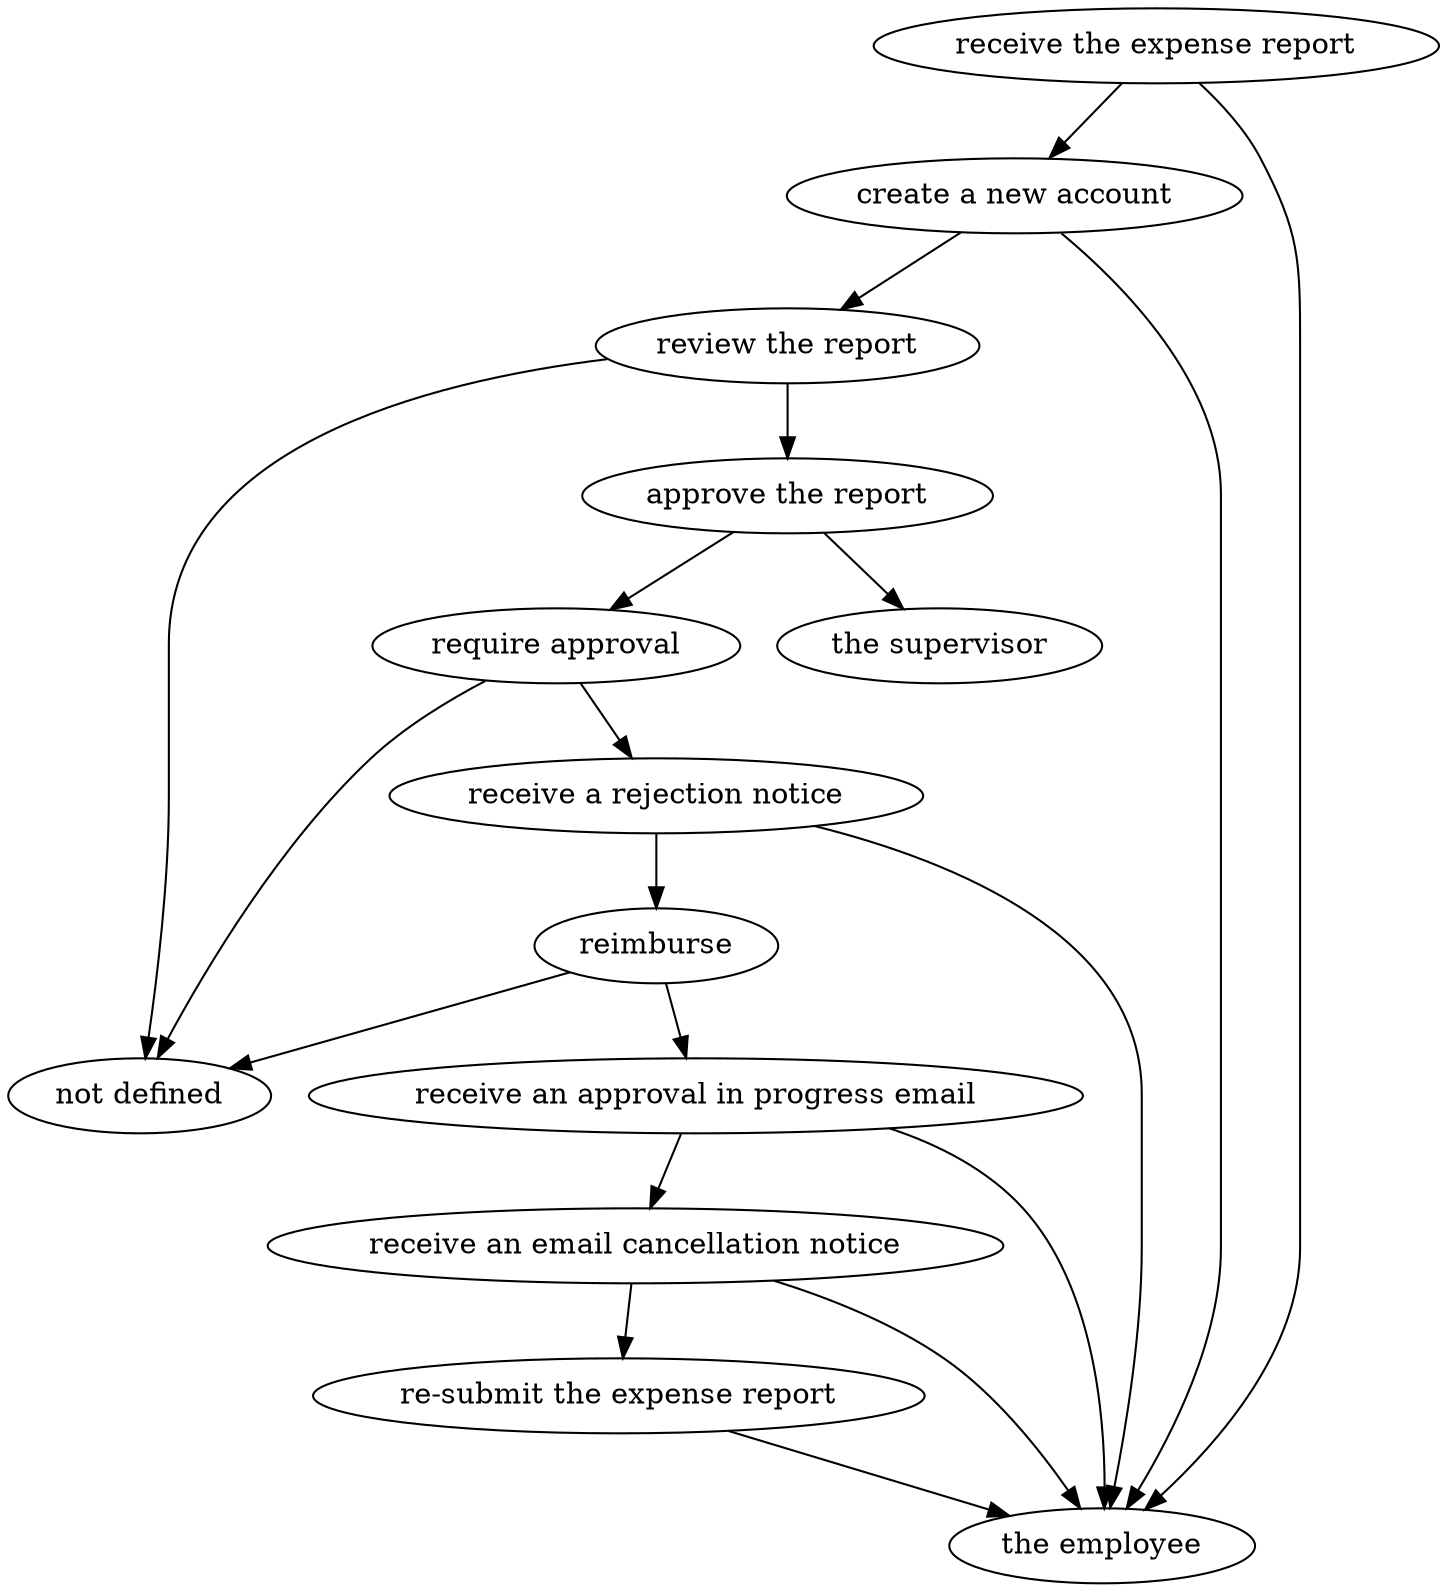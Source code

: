 strict digraph "doc-9.5" {
	graph [name="doc-9.5"];
	"receive the expense report"	[attrs="{'type': 'Activity', 'label': 'receive the expense report'}"];
	"create a new account"	[attrs="{'type': 'Activity', 'label': 'create a new account'}"];
	"receive the expense report" -> "create a new account"	[attrs="{'type': 'flow', 'label': 'flow'}"];
	"the employee"	[attrs="{'type': 'Actor', 'label': 'the employee'}"];
	"receive the expense report" -> "the employee"	[attrs="{'type': 'actor performer', 'label': 'actor performer'}"];
	"review the report"	[attrs="{'type': 'Activity', 'label': 'review the report'}"];
	"create a new account" -> "review the report"	[attrs="{'type': 'flow', 'label': 'flow'}"];
	"create a new account" -> "the employee"	[attrs="{'type': 'actor performer', 'label': 'actor performer'}"];
	"approve the report"	[attrs="{'type': 'Activity', 'label': 'approve the report'}"];
	"review the report" -> "approve the report"	[attrs="{'type': 'flow', 'label': 'flow'}"];
	"not defined"	[attrs="{'type': 'Actor', 'label': 'not defined'}"];
	"review the report" -> "not defined"	[attrs="{'type': 'actor performer', 'label': 'actor performer'}"];
	"require approval"	[attrs="{'type': 'Activity', 'label': 'require approval'}"];
	"approve the report" -> "require approval"	[attrs="{'type': 'flow', 'label': 'flow'}"];
	"the supervisor"	[attrs="{'type': 'Actor', 'label': 'the supervisor'}"];
	"approve the report" -> "the supervisor"	[attrs="{'type': 'actor performer', 'label': 'actor performer'}"];
	"receive a rejection notice"	[attrs="{'type': 'Activity', 'label': 'receive a rejection notice'}"];
	"require approval" -> "receive a rejection notice"	[attrs="{'type': 'flow', 'label': 'flow'}"];
	"require approval" -> "not defined"	[attrs="{'type': 'actor performer', 'label': 'actor performer'}"];
	reimburse	[attrs="{'type': 'Activity', 'label': 'reimburse'}"];
	"receive a rejection notice" -> reimburse	[attrs="{'type': 'flow', 'label': 'flow'}"];
	"receive a rejection notice" -> "the employee"	[attrs="{'type': 'actor performer', 'label': 'actor performer'}"];
	"receive an approval in progress email"	[attrs="{'type': 'Activity', 'label': 'receive an approval in progress email'}"];
	reimburse -> "receive an approval in progress email"	[attrs="{'type': 'flow', 'label': 'flow'}"];
	reimburse -> "not defined"	[attrs="{'type': 'actor performer', 'label': 'actor performer'}"];
	"receive an email cancellation notice"	[attrs="{'type': 'Activity', 'label': 'receive an email cancellation notice'}"];
	"receive an approval in progress email" -> "receive an email cancellation notice"	[attrs="{'type': 'flow', 'label': 'flow'}"];
	"receive an approval in progress email" -> "the employee"	[attrs="{'type': 'actor performer', 'label': 'actor performer'}"];
	"re-submit the expense report"	[attrs="{'type': 'Activity', 'label': 're-submit the expense report'}"];
	"receive an email cancellation notice" -> "re-submit the expense report"	[attrs="{'type': 'flow', 'label': 'flow'}"];
	"receive an email cancellation notice" -> "the employee"	[attrs="{'type': 'actor performer', 'label': 'actor performer'}"];
	"re-submit the expense report" -> "the employee"	[attrs="{'type': 'actor performer', 'label': 'actor performer'}"];
}
